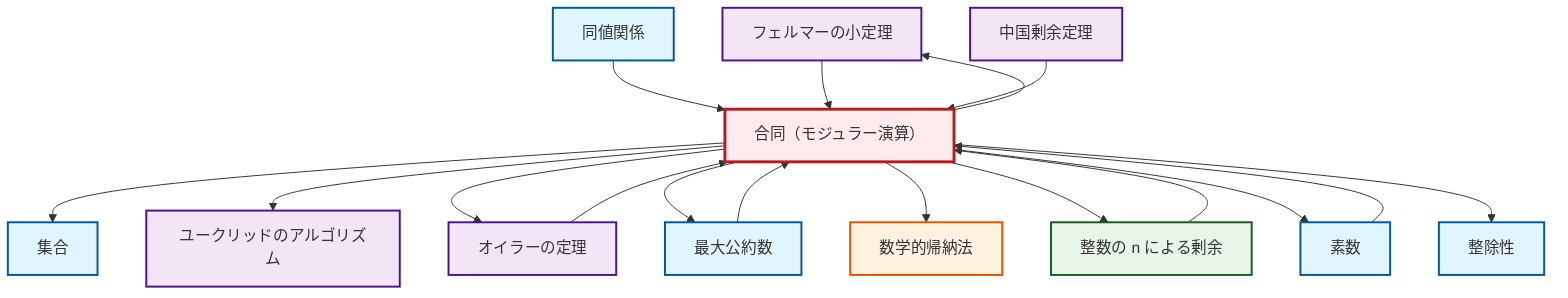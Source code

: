 graph TD
    classDef definition fill:#e1f5fe,stroke:#01579b,stroke-width:2px
    classDef theorem fill:#f3e5f5,stroke:#4a148c,stroke-width:2px
    classDef axiom fill:#fff3e0,stroke:#e65100,stroke-width:2px
    classDef example fill:#e8f5e9,stroke:#1b5e20,stroke-width:2px
    classDef current fill:#ffebee,stroke:#b71c1c,stroke-width:3px
    thm-fermat-little["フェルマーの小定理"]:::theorem
    def-prime["素数"]:::definition
    ax-induction["数学的帰納法"]:::axiom
    ex-quotient-integers-mod-n["整数の n による剰余"]:::example
    thm-euclidean-algorithm["ユークリッドのアルゴリズム"]:::theorem
    def-equivalence-relation["同値関係"]:::definition
    def-gcd["最大公約数"]:::definition
    def-set["集合"]:::definition
    thm-euler["オイラーの定理"]:::theorem
    def-congruence["合同（モジュラー演算）"]:::definition
    def-divisibility["整除性"]:::definition
    thm-chinese-remainder["中国剰余定理"]:::theorem
    def-congruence --> def-set
    def-equivalence-relation --> def-congruence
    def-prime --> def-congruence
    thm-fermat-little --> def-congruence
    ex-quotient-integers-mod-n --> def-congruence
    def-congruence --> thm-euclidean-algorithm
    def-gcd --> def-congruence
    def-congruence --> thm-euler
    thm-euler --> def-congruence
    def-congruence --> thm-fermat-little
    thm-chinese-remainder --> def-congruence
    def-congruence --> def-gcd
    def-congruence --> ax-induction
    def-congruence --> ex-quotient-integers-mod-n
    def-congruence --> def-prime
    def-congruence --> def-divisibility
    class def-congruence current